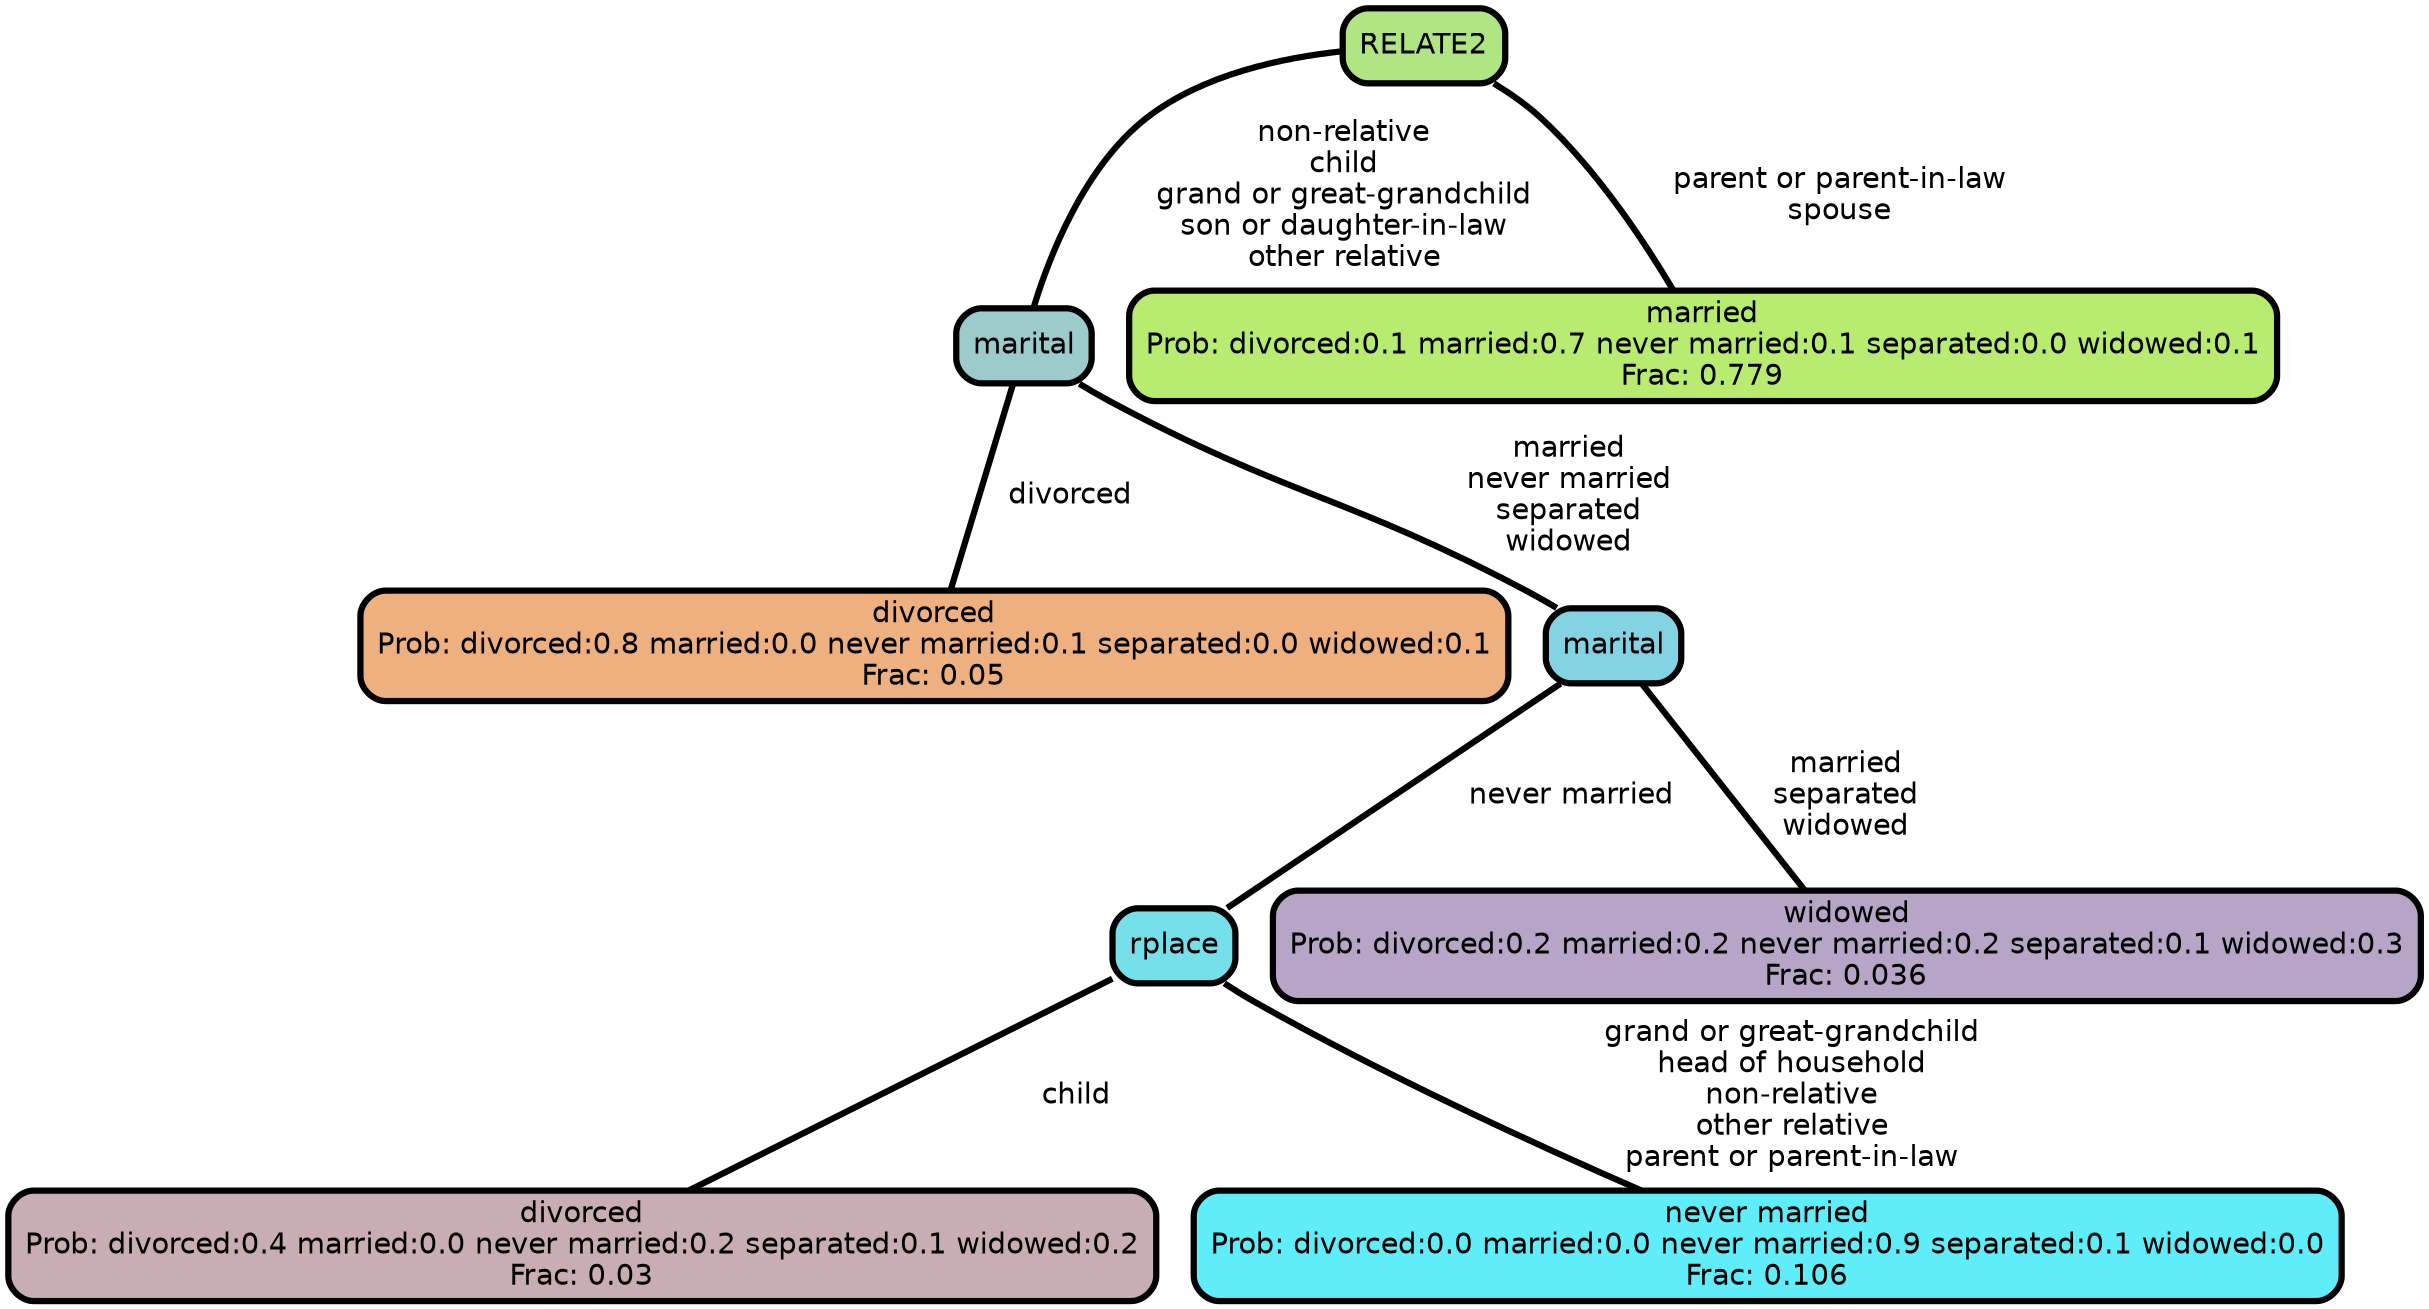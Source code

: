 graph Tree {
node [shape=box, style="filled, rounded",color="black",penwidth="3",fontcolor="black",                 fontname=helvetica] ;
graph [ranksep="0 equally", splines=straight,                 bgcolor=transparent, dpi=200] ;
edge [fontname=helvetica, color=black] ;
0 [label="divorced
Prob: divorced:0.8 married:0.0 never married:0.1 separated:0.0 widowed:0.1
Frac: 0.05", fillcolor="#edb07e"] ;
1 [label="marital", fillcolor="#9ccbcc"] ;
2 [label="divorced
Prob: divorced:0.4 married:0.0 never married:0.2 separated:0.1 widowed:0.2
Frac: 0.03", fillcolor="#c8aeb3"] ;
3 [label="rplace", fillcolor="#76e0ea"] ;
4 [label="never married
Prob: divorced:0.0 married:0.0 never married:0.9 separated:0.1 widowed:0.0
Frac: 0.106", fillcolor="#5feef9"] ;
5 [label="marital", fillcolor="#84d3e3"] ;
6 [label="widowed
Prob: divorced:0.2 married:0.2 never married:0.2 separated:0.1 widowed:0.3
Frac: 0.036", fillcolor="#b7a5c8"] ;
7 [label="RELATE2", fillcolor="#b1e584"] ;
8 [label="married
Prob: divorced:0.1 married:0.7 never married:0.1 separated:0.0 widowed:0.1
Frac: 0.779", fillcolor="#b7ec70"] ;
1 -- 0 [label=" divorced",penwidth=3] ;
1 -- 5 [label=" married\n never married\n separated\n widowed",penwidth=3] ;
3 -- 2 [label=" child",penwidth=3] ;
3 -- 4 [label=" grand or great-grandchild\n head of household\n non-relative\n other relative\n parent or parent-in-law",penwidth=3] ;
5 -- 3 [label=" never married",penwidth=3] ;
5 -- 6 [label=" married\n separated\n widowed",penwidth=3] ;
7 -- 1 [label=" non-relative\n child\n grand or great-grandchild\n son or daughter-in-law\n other relative",penwidth=3] ;
7 -- 8 [label=" parent or parent-in-law\n spouse",penwidth=3] ;
{rank = same;}}